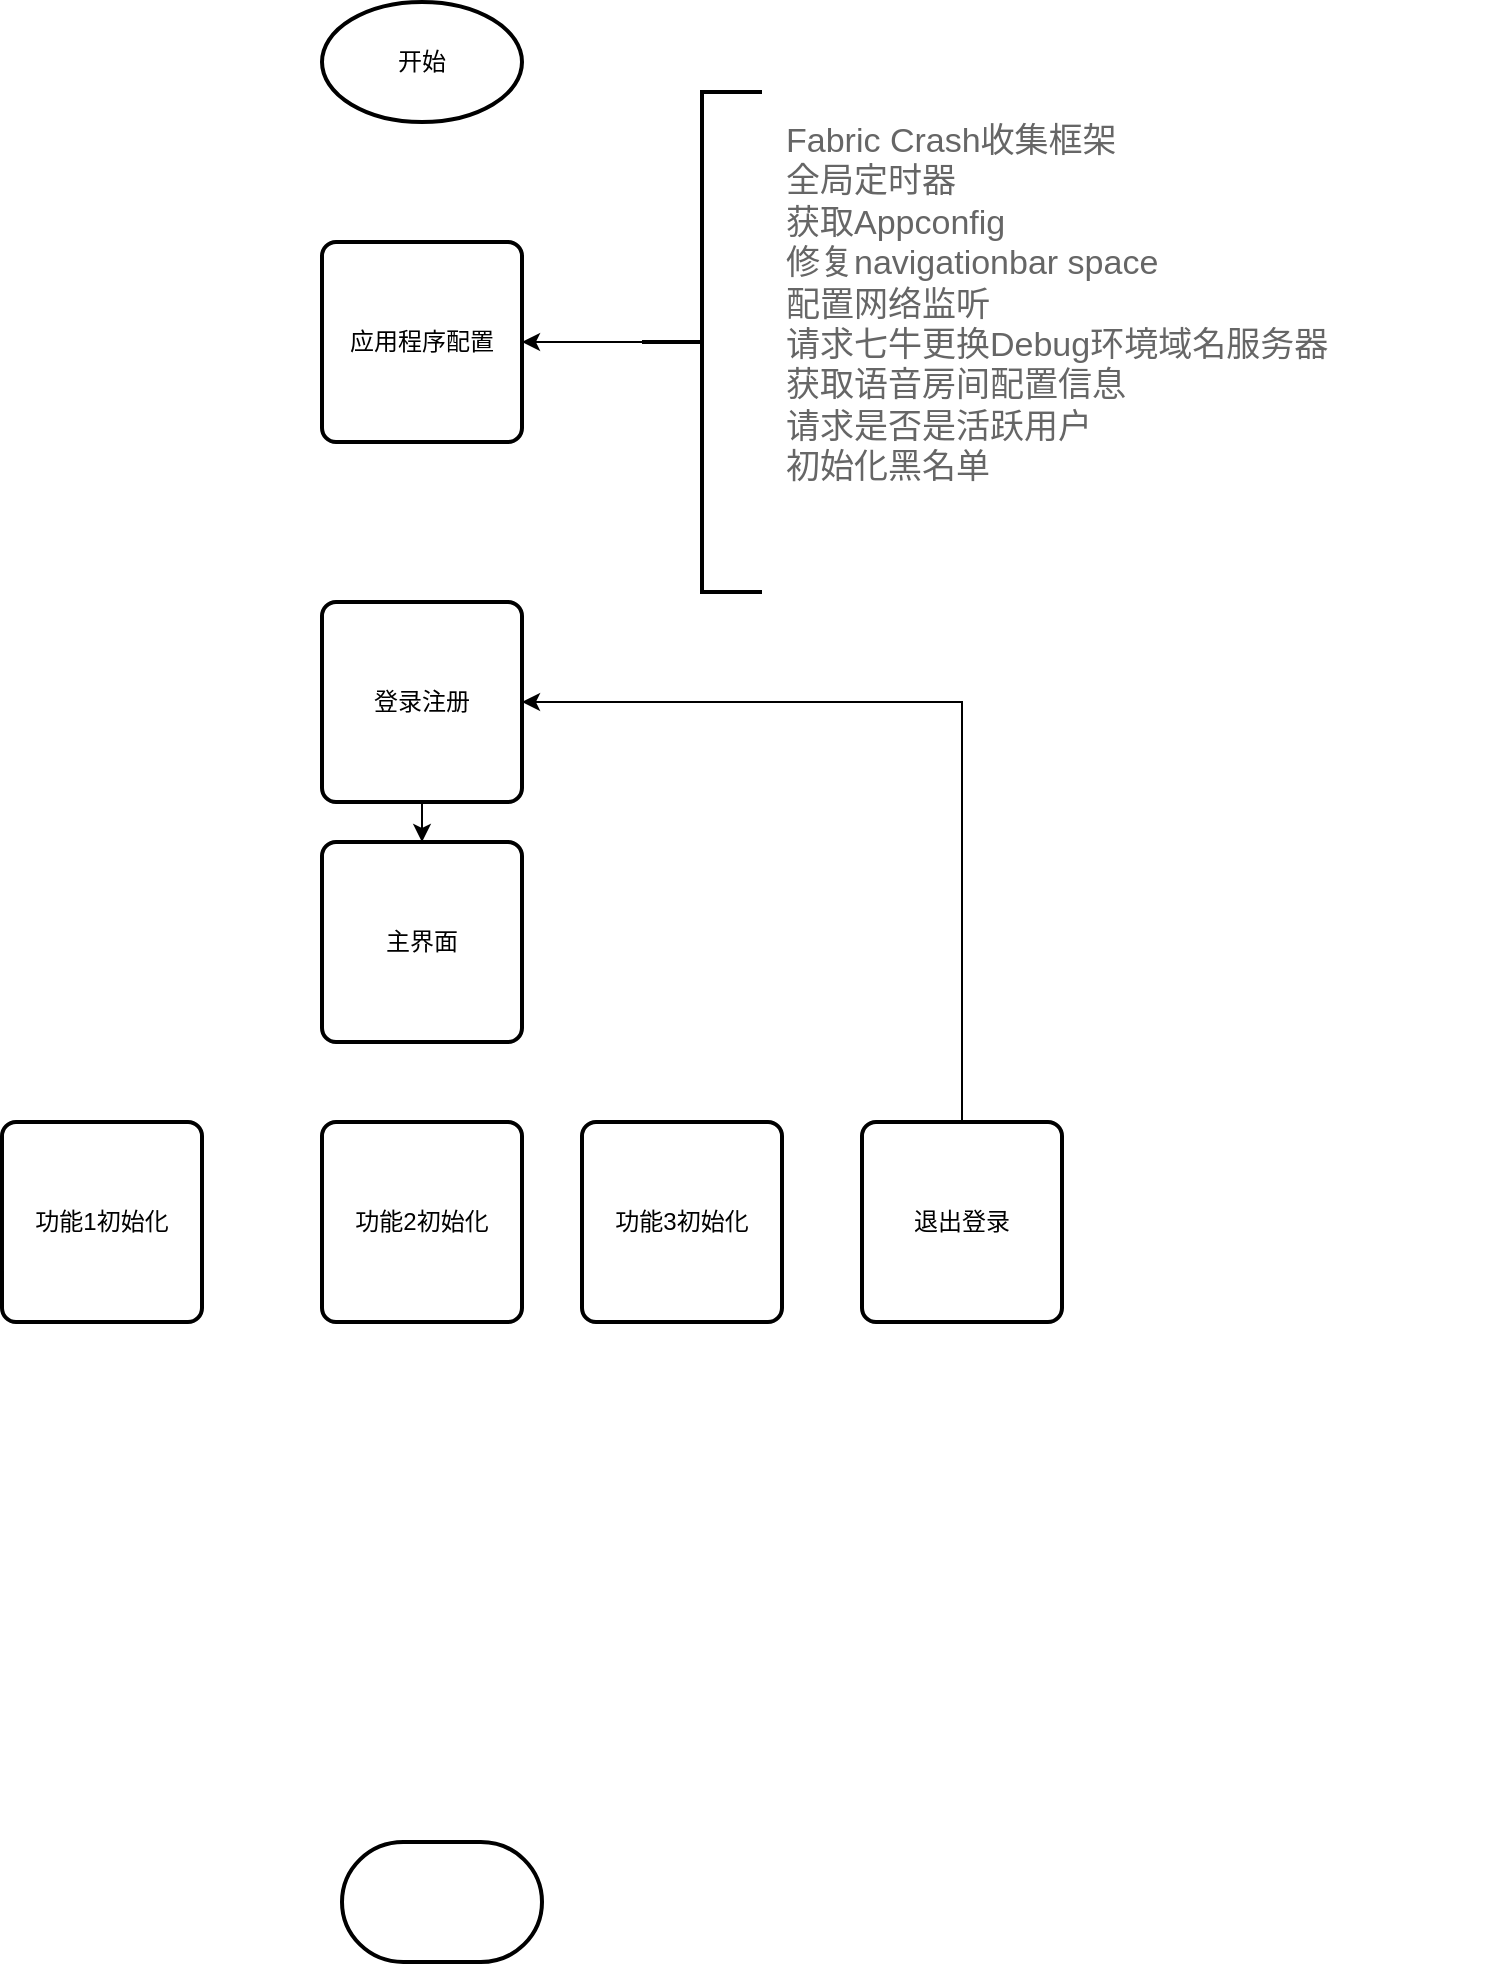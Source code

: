 <mxfile version="10.9.8" type="github"><diagram id="hpYVYqAXIFWxGnKea9gU" name="第 1 页"><mxGraphModel dx="758" dy="543" grid="1" gridSize="10" guides="1" tooltips="1" connect="1" arrows="1" fold="1" page="1" pageScale="1" pageWidth="2339" pageHeight="3300" math="0" shadow="0"><root><mxCell id="0"/><mxCell id="1" parent="0"/><mxCell id="5mCYK6xxF7cy-Pp-1CVV-1" value="" style="strokeWidth=2;html=1;shape=mxgraph.flowchart.terminator;whiteSpace=wrap;" vertex="1" parent="1"><mxGeometry x="230" y="1030" width="100" height="60" as="geometry"/></mxCell><mxCell id="5mCYK6xxF7cy-Pp-1CVV-2" value="开始" style="strokeWidth=2;html=1;shape=mxgraph.flowchart.start_1;whiteSpace=wrap;" vertex="1" parent="1"><mxGeometry x="220" y="110" width="100" height="60" as="geometry"/></mxCell><mxCell id="5mCYK6xxF7cy-Pp-1CVV-7" style="edgeStyle=orthogonalEdgeStyle;rounded=0;orthogonalLoop=1;jettySize=auto;html=1;exitX=0.5;exitY=1;exitDx=0;exitDy=0;entryX=0.5;entryY=0;entryDx=0;entryDy=0;" edge="1" parent="1" source="5mCYK6xxF7cy-Pp-1CVV-3" target="5mCYK6xxF7cy-Pp-1CVV-4"><mxGeometry relative="1" as="geometry"/></mxCell><mxCell id="5mCYK6xxF7cy-Pp-1CVV-3" value="登录注册" style="rounded=1;whiteSpace=wrap;html=1;absoluteArcSize=1;arcSize=14;strokeWidth=2;" vertex="1" parent="1"><mxGeometry x="220" y="410" width="100" height="100" as="geometry"/></mxCell><mxCell id="5mCYK6xxF7cy-Pp-1CVV-4" value="主界面" style="rounded=1;whiteSpace=wrap;html=1;absoluteArcSize=1;arcSize=14;strokeWidth=2;" vertex="1" parent="1"><mxGeometry x="220" y="530" width="100" height="100" as="geometry"/></mxCell><mxCell id="5mCYK6xxF7cy-Pp-1CVV-11" style="edgeStyle=orthogonalEdgeStyle;rounded=0;orthogonalLoop=1;jettySize=auto;html=1;exitX=0.5;exitY=0;exitDx=0;exitDy=0;entryX=1;entryY=0.5;entryDx=0;entryDy=0;" edge="1" parent="1" source="5mCYK6xxF7cy-Pp-1CVV-5" target="5mCYK6xxF7cy-Pp-1CVV-3"><mxGeometry relative="1" as="geometry"/></mxCell><mxCell id="5mCYK6xxF7cy-Pp-1CVV-5" value="退出登录" style="rounded=1;whiteSpace=wrap;html=1;absoluteArcSize=1;arcSize=14;strokeWidth=2;" vertex="1" parent="1"><mxGeometry x="490" y="670" width="100" height="100" as="geometry"/></mxCell><mxCell id="5mCYK6xxF7cy-Pp-1CVV-8" value="功能1初始化" style="rounded=1;whiteSpace=wrap;html=1;absoluteArcSize=1;arcSize=14;strokeWidth=2;" vertex="1" parent="1"><mxGeometry x="60" y="670" width="100" height="100" as="geometry"/></mxCell><mxCell id="5mCYK6xxF7cy-Pp-1CVV-9" value="功能2初始化" style="rounded=1;whiteSpace=wrap;html=1;absoluteArcSize=1;arcSize=14;strokeWidth=2;" vertex="1" parent="1"><mxGeometry x="220" y="670" width="100" height="100" as="geometry"/></mxCell><mxCell id="5mCYK6xxF7cy-Pp-1CVV-10" value="功能3初始化" style="rounded=1;whiteSpace=wrap;html=1;absoluteArcSize=1;arcSize=14;strokeWidth=2;" vertex="1" parent="1"><mxGeometry x="350" y="670" width="100" height="100" as="geometry"/></mxCell><mxCell id="5mCYK6xxF7cy-Pp-1CVV-12" value="应用程序配置" style="rounded=1;whiteSpace=wrap;html=1;absoluteArcSize=1;arcSize=14;strokeWidth=2;" vertex="1" parent="1"><mxGeometry x="220" y="230" width="100" height="100" as="geometry"/></mxCell><mxCell id="5mCYK6xxF7cy-Pp-1CVV-14" style="edgeStyle=orthogonalEdgeStyle;rounded=0;orthogonalLoop=1;jettySize=auto;html=1;exitX=0;exitY=0.5;exitDx=0;exitDy=0;exitPerimeter=0;entryX=1;entryY=0.5;entryDx=0;entryDy=0;" edge="1" parent="1" source="5mCYK6xxF7cy-Pp-1CVV-13" target="5mCYK6xxF7cy-Pp-1CVV-12"><mxGeometry relative="1" as="geometry"/></mxCell><mxCell id="5mCYK6xxF7cy-Pp-1CVV-13" value="" style="strokeWidth=2;html=1;shape=mxgraph.flowchart.annotation_2;align=left;pointerEvents=1" vertex="1" parent="1"><mxGeometry x="380" y="155" width="60" height="250" as="geometry"/></mxCell><mxCell id="5mCYK6xxF7cy-Pp-1CVV-16" value="Fabric Crash收集框架&lt;br&gt;全局定时器&lt;br&gt;获取Appconfig&lt;br&gt;修复navigationbar space&lt;br&gt;配置网络监听&lt;br&gt;请求七牛更换Debug环境域名服务器&lt;br&gt;获取语音房间配置信息&lt;br&gt;请求是否是活跃用户&lt;br&gt;初始化黑名单&lt;br&gt;" style="strokeWidth=1;shadow=0;dashed=0;align=center;html=1;shape=mxgraph.mockup.text.bulletedList;textColor=#666666;mainText=,,,,;textSize=17;bulletStyle=none;strokeColor=none;fillColor=none;align=left;verticalAlign=top;fontSize=17;fontColor=#666666;" vertex="1" parent="1"><mxGeometry x="450" y="163" width="360" height="227" as="geometry"/></mxCell></root></mxGraphModel></diagram></mxfile>